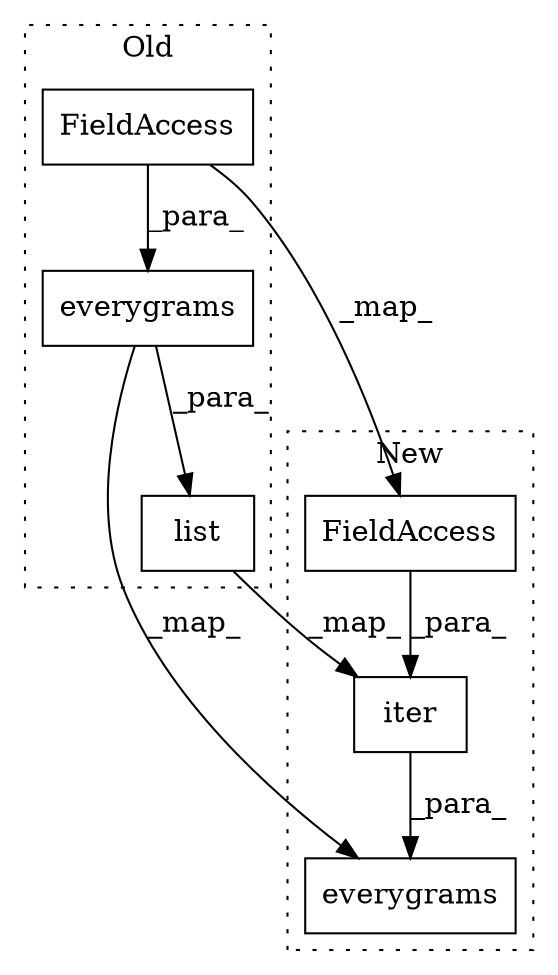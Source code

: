 digraph G {
subgraph cluster0 {
1 [label="everygrams" a="32" s="763,788" l="11,1" shape="box"];
3 [label="list" a="32" s="758,789" l="5,1" shape="box"];
6 [label="FieldAccess" a="22" s="774" l="14" shape="box"];
label = "Old";
style="dotted";
}
subgraph cluster1 {
2 [label="everygrams" a="32" s="755,786" l="11,1" shape="box"];
4 [label="iter" a="32" s="766,785" l="5,1" shape="box"];
5 [label="FieldAccess" a="22" s="771" l="14" shape="box"];
label = "New";
style="dotted";
}
1 -> 2 [label="_map_"];
1 -> 3 [label="_para_"];
3 -> 4 [label="_map_"];
4 -> 2 [label="_para_"];
5 -> 4 [label="_para_"];
6 -> 5 [label="_map_"];
6 -> 1 [label="_para_"];
}